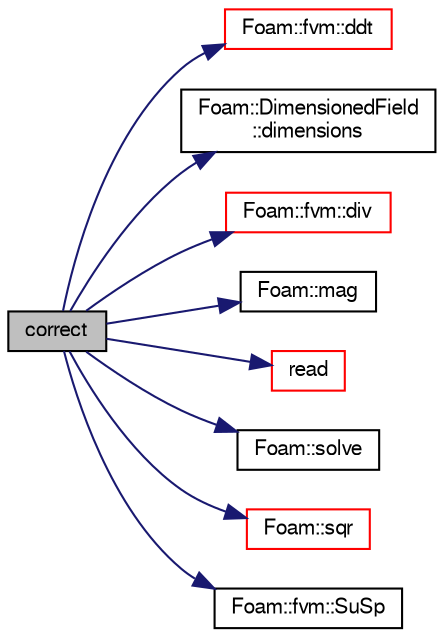 digraph "correct"
{
  bgcolor="transparent";
  edge [fontname="FreeSans",fontsize="10",labelfontname="FreeSans",labelfontsize="10"];
  node [fontname="FreeSans",fontsize="10",shape=record];
  rankdir="LR";
  Node334 [label="correct",height=0.2,width=0.4,color="black", fillcolor="grey75", style="filled", fontcolor="black"];
  Node334 -> Node335 [color="midnightblue",fontsize="10",style="solid",fontname="FreeSans"];
  Node335 [label="Foam::fvm::ddt",height=0.2,width=0.4,color="red",URL="$a21135.html#a2d88eca98ab69b84af7ddb96e35f5a44"];
  Node334 -> Node386 [color="midnightblue",fontsize="10",style="solid",fontname="FreeSans"];
  Node386 [label="Foam::DimensionedField\l::dimensions",height=0.2,width=0.4,color="black",URL="$a26390.html#a66989c1e0666e0d0c93a2056ce75599e",tooltip="Return dimensions. "];
  Node334 -> Node387 [color="midnightblue",fontsize="10",style="solid",fontname="FreeSans"];
  Node387 [label="Foam::fvm::div",height=0.2,width=0.4,color="red",URL="$a21135.html#a058dd4757c11ae656c8d576632b33d25"];
  Node334 -> Node396 [color="midnightblue",fontsize="10",style="solid",fontname="FreeSans"];
  Node396 [label="Foam::mag",height=0.2,width=0.4,color="black",URL="$a21124.html#a929da2a3fdcf3dacbbe0487d3a330dae"];
  Node334 -> Node397 [color="midnightblue",fontsize="10",style="solid",fontname="FreeSans"];
  Node397 [label="read",height=0.2,width=0.4,color="red",URL="$a21250.html#af5acd6a83c1f6711ba04ca9cb129ddc3",tooltip="Update properties from given dictionary. "];
  Node334 -> Node659 [color="midnightblue",fontsize="10",style="solid",fontname="FreeSans"];
  Node659 [label="Foam::solve",height=0.2,width=0.4,color="black",URL="$a21124.html#a745114a2fef57ff2df3946017d4dec34",tooltip="Solve returning the solution statistics given convergence tolerance. "];
  Node334 -> Node660 [color="midnightblue",fontsize="10",style="solid",fontname="FreeSans"];
  Node660 [label="Foam::sqr",height=0.2,width=0.4,color="red",URL="$a21124.html#a277dc11c581d53826ab5090b08f3b17b"];
  Node334 -> Node661 [color="midnightblue",fontsize="10",style="solid",fontname="FreeSans"];
  Node661 [label="Foam::fvm::SuSp",height=0.2,width=0.4,color="black",URL="$a21135.html#afbc5644dc62f3adaff3848482484e0a6"];
}
